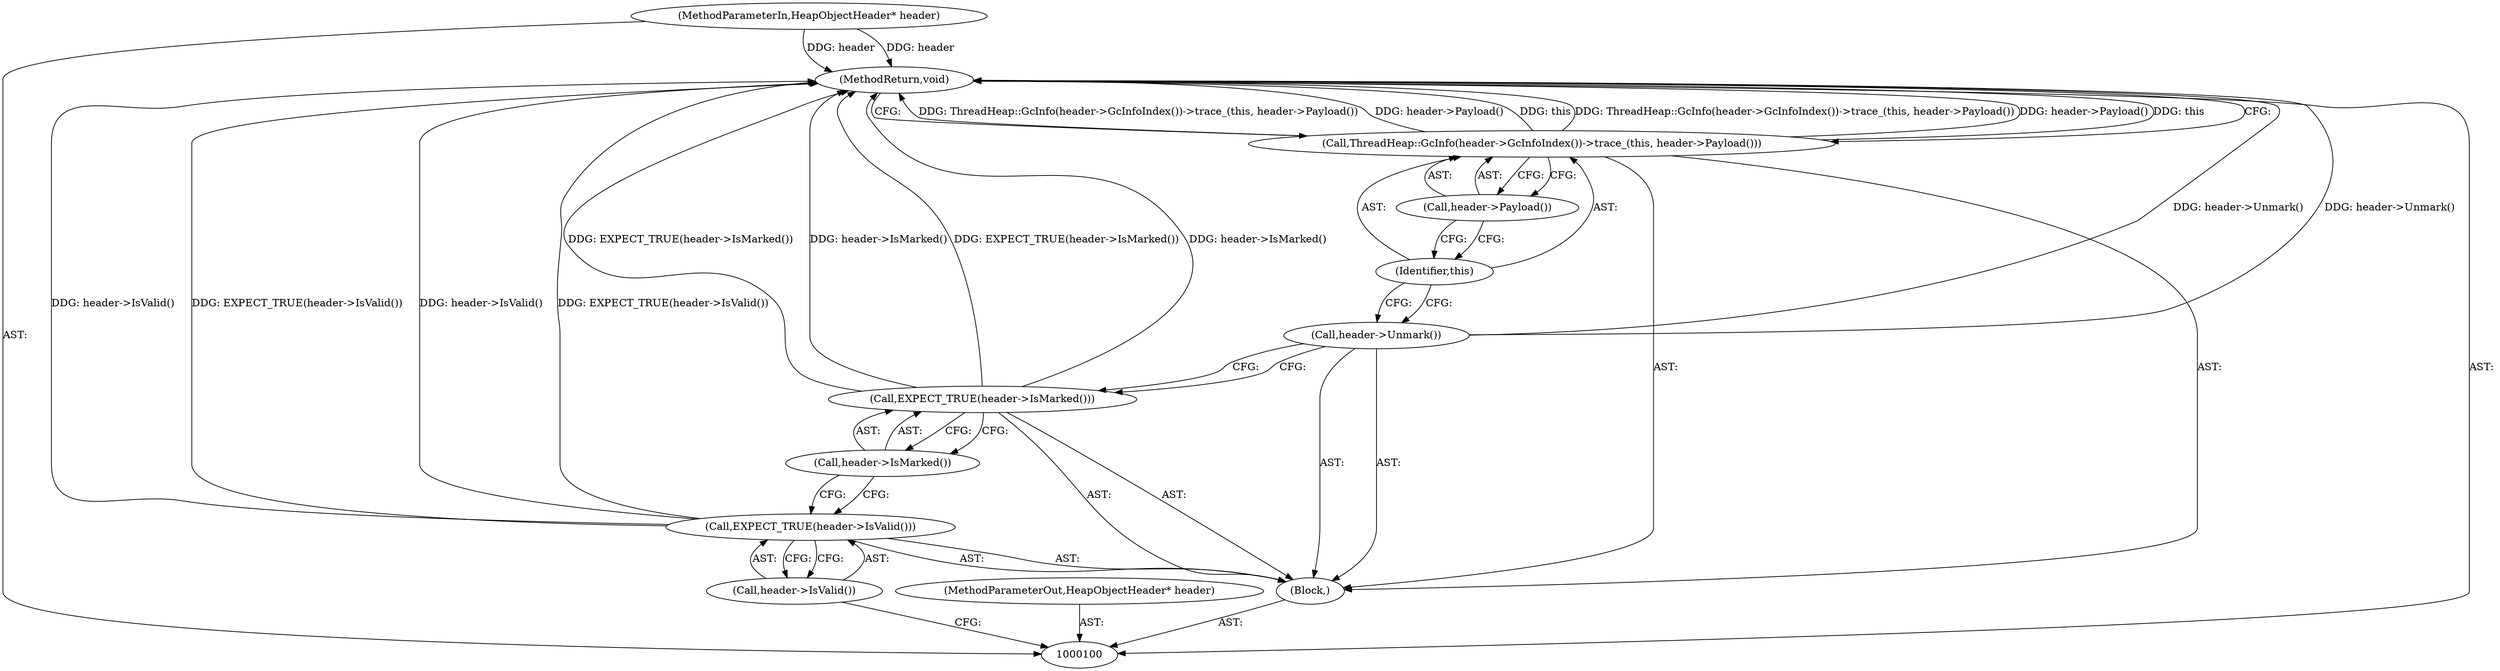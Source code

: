 digraph "1_Chrome_20b65d00ca3d8696430e22efad7485366f8c3a21_5" {
"1000111" [label="(MethodReturn,void)"];
"1000101" [label="(MethodParameterIn,HeapObjectHeader* header)"];
"1000137" [label="(MethodParameterOut,HeapObjectHeader* header)"];
"1000102" [label="(Block,)"];
"1000104" [label="(Call,header->IsValid())"];
"1000103" [label="(Call,EXPECT_TRUE(header->IsValid()))"];
"1000106" [label="(Call,header->IsMarked())"];
"1000105" [label="(Call,EXPECT_TRUE(header->IsMarked()))"];
"1000107" [label="(Call,header->Unmark())"];
"1000108" [label="(Call,ThreadHeap::GcInfo(header->GcInfoIndex())->trace_(this, header->Payload()))"];
"1000109" [label="(Identifier,this)"];
"1000110" [label="(Call,header->Payload())"];
"1000111" -> "1000100"  [label="AST: "];
"1000111" -> "1000108"  [label="CFG: "];
"1000108" -> "1000111"  [label="DDG: ThreadHeap::GcInfo(header->GcInfoIndex())->trace_(this, header->Payload())"];
"1000108" -> "1000111"  [label="DDG: header->Payload()"];
"1000108" -> "1000111"  [label="DDG: this"];
"1000107" -> "1000111"  [label="DDG: header->Unmark()"];
"1000103" -> "1000111"  [label="DDG: header->IsValid()"];
"1000103" -> "1000111"  [label="DDG: EXPECT_TRUE(header->IsValid())"];
"1000105" -> "1000111"  [label="DDG: EXPECT_TRUE(header->IsMarked())"];
"1000105" -> "1000111"  [label="DDG: header->IsMarked()"];
"1000101" -> "1000111"  [label="DDG: header"];
"1000101" -> "1000100"  [label="AST: "];
"1000101" -> "1000111"  [label="DDG: header"];
"1000137" -> "1000100"  [label="AST: "];
"1000102" -> "1000100"  [label="AST: "];
"1000103" -> "1000102"  [label="AST: "];
"1000105" -> "1000102"  [label="AST: "];
"1000107" -> "1000102"  [label="AST: "];
"1000108" -> "1000102"  [label="AST: "];
"1000104" -> "1000103"  [label="AST: "];
"1000104" -> "1000100"  [label="CFG: "];
"1000103" -> "1000104"  [label="CFG: "];
"1000103" -> "1000102"  [label="AST: "];
"1000103" -> "1000104"  [label="CFG: "];
"1000104" -> "1000103"  [label="AST: "];
"1000106" -> "1000103"  [label="CFG: "];
"1000103" -> "1000111"  [label="DDG: header->IsValid()"];
"1000103" -> "1000111"  [label="DDG: EXPECT_TRUE(header->IsValid())"];
"1000106" -> "1000105"  [label="AST: "];
"1000106" -> "1000103"  [label="CFG: "];
"1000105" -> "1000106"  [label="CFG: "];
"1000105" -> "1000102"  [label="AST: "];
"1000105" -> "1000106"  [label="CFG: "];
"1000106" -> "1000105"  [label="AST: "];
"1000107" -> "1000105"  [label="CFG: "];
"1000105" -> "1000111"  [label="DDG: EXPECT_TRUE(header->IsMarked())"];
"1000105" -> "1000111"  [label="DDG: header->IsMarked()"];
"1000107" -> "1000102"  [label="AST: "];
"1000107" -> "1000105"  [label="CFG: "];
"1000109" -> "1000107"  [label="CFG: "];
"1000107" -> "1000111"  [label="DDG: header->Unmark()"];
"1000108" -> "1000102"  [label="AST: "];
"1000108" -> "1000110"  [label="CFG: "];
"1000109" -> "1000108"  [label="AST: "];
"1000110" -> "1000108"  [label="AST: "];
"1000111" -> "1000108"  [label="CFG: "];
"1000108" -> "1000111"  [label="DDG: ThreadHeap::GcInfo(header->GcInfoIndex())->trace_(this, header->Payload())"];
"1000108" -> "1000111"  [label="DDG: header->Payload()"];
"1000108" -> "1000111"  [label="DDG: this"];
"1000109" -> "1000108"  [label="AST: "];
"1000109" -> "1000107"  [label="CFG: "];
"1000110" -> "1000109"  [label="CFG: "];
"1000110" -> "1000108"  [label="AST: "];
"1000110" -> "1000109"  [label="CFG: "];
"1000108" -> "1000110"  [label="CFG: "];
}
